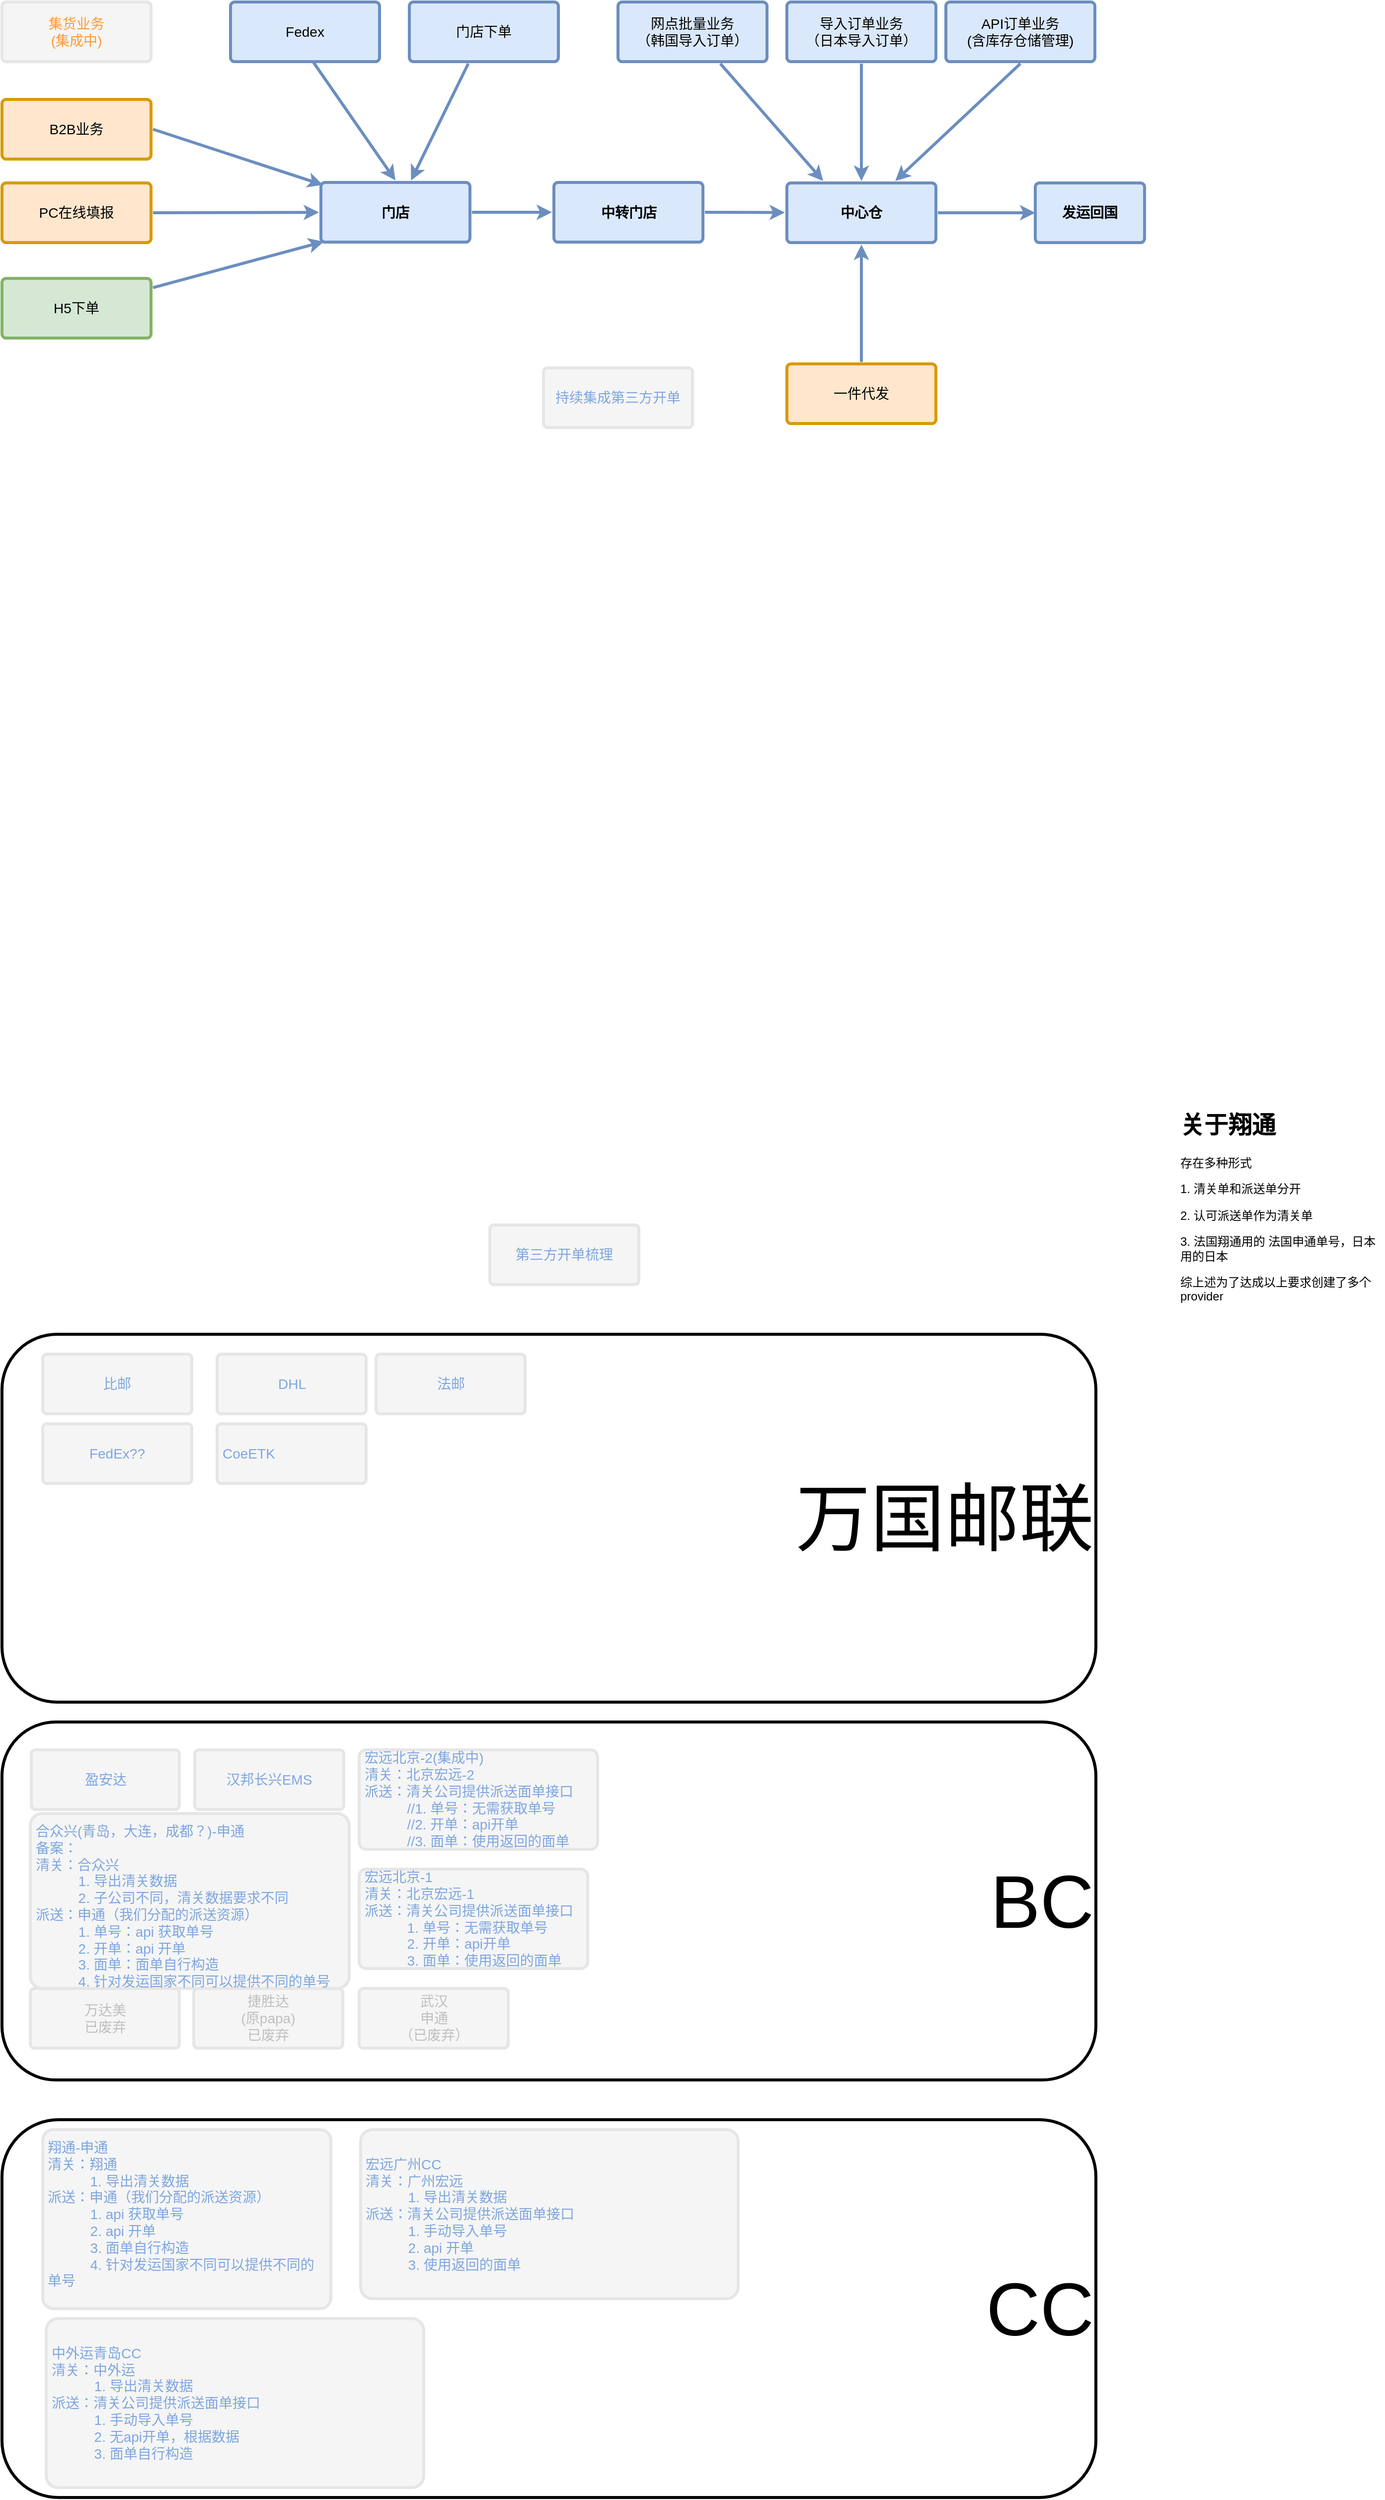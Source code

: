 <mxfile version="12.7.4" type="github">
  <diagram id="6a731a19-8d31-9384-78a2-239565b7b9f0" name="Page-1">
    <mxGraphModel dx="1600" dy="944" grid="1" gridSize="10" guides="1" tooltips="1" connect="1" arrows="1" fold="1" page="1" pageScale="1" pageWidth="1169" pageHeight="827" background="#ffffff" math="0" shadow="0">
      <root>
        <mxCell id="0" />
        <mxCell id="1" parent="0" />
        <mxCell id="1750" value="" style="edgeStyle=none;rounded=1;jumpStyle=none;html=1;shadow=0;labelBackgroundColor=none;startArrow=classic;startFill=1;jettySize=auto;orthogonalLoop=1;strokeColor=#6c8ebf;strokeWidth=3;fontFamily=Helvetica;fontSize=14;fontColor=#FFFFFF;spacing=5;fontStyle=1;fillColor=#dae8fc;endArrow=none;endFill=0;" parent="1" source="1753" target="1756" edge="1">
          <mxGeometry relative="1" as="geometry" />
        </mxCell>
        <mxCell id="1753" value="门店" style="rounded=1;whiteSpace=wrap;html=1;shadow=0;labelBackgroundColor=none;strokeColor=#6c8ebf;strokeWidth=3;fillColor=#dae8fc;fontFamily=Helvetica;fontSize=14;align=center;spacing=5;fontStyle=1;arcSize=7;perimeterSpacing=2;" parent="1" vertex="1">
          <mxGeometry x="330" y="441.5" width="150" height="60" as="geometry" />
        </mxCell>
        <mxCell id="-PJOahiLIvCA7SzMHqrE-1786" value="中转门店" style="rounded=1;whiteSpace=wrap;html=1;shadow=0;labelBackgroundColor=none;strokeColor=#6c8ebf;strokeWidth=3;fillColor=#dae8fc;fontFamily=Helvetica;fontSize=14;align=center;spacing=5;fontStyle=1;arcSize=7;perimeterSpacing=2;" parent="1" vertex="1">
          <mxGeometry x="564.5" y="441.5" width="150" height="60" as="geometry" />
        </mxCell>
        <mxCell id="1754" value="H5下单" style="rounded=1;whiteSpace=wrap;html=1;shadow=0;labelBackgroundColor=none;strokeColor=#82b366;strokeWidth=3;fillColor=#d5e8d4;fontFamily=Helvetica;fontSize=14;align=center;spacing=5;fontStyle=0;arcSize=7;perimeterSpacing=2;" parent="1" vertex="1">
          <mxGeometry x="9" y="538" width="150" height="60" as="geometry" />
        </mxCell>
        <mxCell id="1755" value="PC在线填报" style="rounded=1;whiteSpace=wrap;html=1;shadow=0;labelBackgroundColor=none;strokeColor=#d79b00;strokeWidth=3;fillColor=#ffe6cc;fontFamily=Helvetica;fontSize=14;align=center;spacing=5;fontStyle=0;arcSize=7;perimeterSpacing=2;" parent="1" vertex="1">
          <mxGeometry x="9" y="442" width="150" height="60" as="geometry" />
        </mxCell>
        <mxCell id="1756" value="门店下单" style="rounded=1;whiteSpace=wrap;html=1;shadow=0;labelBackgroundColor=none;strokeColor=#6c8ebf;strokeWidth=3;fillColor=#dae8fc;fontFamily=Helvetica;fontSize=14;align=center;spacing=5;fontStyle=0;arcSize=7;perimeterSpacing=2;" parent="1" vertex="1">
          <mxGeometry x="419" y="260" width="150" height="60" as="geometry" />
        </mxCell>
        <mxCell id="-PJOahiLIvCA7SzMHqrE-1780" value="" style="edgeStyle=none;rounded=1;jumpStyle=none;html=1;shadow=0;labelBackgroundColor=none;startArrow=classic;startFill=1;jettySize=auto;orthogonalLoop=1;strokeColor=#6c8ebf;strokeWidth=3;fontFamily=Helvetica;fontSize=14;fontColor=#FFFFFF;spacing=5;fontStyle=1;fillColor=#dae8fc;endArrow=none;endFill=0;exitX=0.032;exitY=0.961;exitDx=0;exitDy=0;exitPerimeter=0;" parent="1" source="1753" target="1754" edge="1">
          <mxGeometry relative="1" as="geometry">
            <mxPoint x="399" y="620.5" as="sourcePoint" />
            <mxPoint x="399" y="541" as="targetPoint" />
          </mxGeometry>
        </mxCell>
        <mxCell id="-PJOahiLIvCA7SzMHqrE-1781" value="" style="edgeStyle=none;rounded=1;jumpStyle=none;html=1;shadow=0;labelBackgroundColor=none;startArrow=classic;startFill=1;jettySize=auto;orthogonalLoop=1;strokeColor=#6c8ebf;strokeWidth=3;fontFamily=Helvetica;fontSize=14;fontColor=#FFFFFF;spacing=5;fontStyle=1;fillColor=#dae8fc;endArrow=none;endFill=0;entryX=1;entryY=0.5;entryDx=0;entryDy=0;" parent="1" source="1753" target="1755" edge="1">
          <mxGeometry relative="1" as="geometry">
            <mxPoint x="348.164" y="416.5" as="sourcePoint" />
            <mxPoint x="278.836" y="471.5" as="targetPoint" />
          </mxGeometry>
        </mxCell>
        <mxCell id="-PJOahiLIvCA7SzMHqrE-1788" value="" style="edgeStyle=none;rounded=1;jumpStyle=none;html=1;shadow=0;labelBackgroundColor=none;startArrow=classic;startFill=1;jettySize=auto;orthogonalLoop=1;strokeColor=#6c8ebf;strokeWidth=3;fontFamily=Helvetica;fontSize=14;fontColor=#FFFFFF;spacing=5;fontStyle=1;fillColor=#dae8fc;endArrow=none;endFill=0;exitX=0;exitY=0.5;exitDx=0;exitDy=0;entryX=1;entryY=0.5;entryDx=0;entryDy=0;" parent="1" source="-PJOahiLIvCA7SzMHqrE-1786" target="1753" edge="1">
          <mxGeometry relative="1" as="geometry">
            <mxPoint x="590.928" y="518.004" as="sourcePoint" />
            <mxPoint x="439" y="549.193" as="targetPoint" />
          </mxGeometry>
        </mxCell>
        <mxCell id="-PJOahiLIvCA7SzMHqrE-1789" value="" style="edgeStyle=none;rounded=1;jumpStyle=none;html=1;shadow=0;labelBackgroundColor=none;startArrow=classic;startFill=1;jettySize=auto;orthogonalLoop=1;strokeColor=#6c8ebf;strokeWidth=3;fontFamily=Helvetica;fontSize=14;fontColor=#FFFFFF;spacing=5;fontStyle=1;fillColor=#dae8fc;endArrow=none;endFill=0;entryX=1;entryY=0.5;entryDx=0;entryDy=0;" parent="1" source="-PJOahiLIvCA7SzMHqrE-1790" target="-PJOahiLIvCA7SzMHqrE-1786" edge="1">
          <mxGeometry relative="1" as="geometry">
            <mxPoint x="795" y="470.5" as="sourcePoint" />
            <mxPoint x="719" y="470.5" as="targetPoint" />
          </mxGeometry>
        </mxCell>
        <mxCell id="-PJOahiLIvCA7SzMHqrE-1790" value="中心仓" style="rounded=1;whiteSpace=wrap;html=1;shadow=0;labelBackgroundColor=none;strokeColor=#6c8ebf;strokeWidth=3;fillColor=#dae8fc;fontFamily=Helvetica;fontSize=14;align=center;spacing=5;fontStyle=1;arcSize=7;perimeterSpacing=2;" parent="1" vertex="1">
          <mxGeometry x="799" y="442" width="150" height="60" as="geometry" />
        </mxCell>
        <mxCell id="-PJOahiLIvCA7SzMHqrE-1810" value="发运回国" style="rounded=1;whiteSpace=wrap;html=1;shadow=0;labelBackgroundColor=none;strokeColor=#6c8ebf;strokeWidth=3;fillColor=#dae8fc;fontFamily=Helvetica;fontSize=14;align=center;spacing=5;fontStyle=1;arcSize=7;perimeterSpacing=2;" parent="1" vertex="1">
          <mxGeometry x="1049" y="442" width="110" height="60" as="geometry" />
        </mxCell>
        <mxCell id="-PJOahiLIvCA7SzMHqrE-1794" value="" style="edgeStyle=none;rounded=1;jumpStyle=none;html=1;shadow=0;labelBackgroundColor=none;startArrow=classic;startFill=1;jettySize=auto;orthogonalLoop=1;strokeColor=#6c8ebf;strokeWidth=3;fontFamily=Helvetica;fontSize=14;fontColor=#FFFFFF;spacing=5;fontStyle=1;fillColor=#dae8fc;endArrow=none;endFill=0;" parent="1" source="-PJOahiLIvCA7SzMHqrE-1791" edge="1">
          <mxGeometry relative="1" as="geometry">
            <mxPoint x="873" y="722.5" as="sourcePoint" />
            <mxPoint x="873" y="625.5" as="targetPoint" />
          </mxGeometry>
        </mxCell>
        <mxCell id="-PJOahiLIvCA7SzMHqrE-1791" value="一件代发" style="rounded=1;whiteSpace=wrap;html=1;shadow=0;labelBackgroundColor=none;strokeColor=#d79b00;strokeWidth=3;fillColor=#ffe6cc;fontFamily=Helvetica;fontSize=14;align=center;spacing=5;fontStyle=0;arcSize=7;perimeterSpacing=2;" parent="1" vertex="1">
          <mxGeometry x="799" y="624" width="150" height="60" as="geometry" />
        </mxCell>
        <mxCell id="-PJOahiLIvCA7SzMHqrE-1795" value="" style="edgeStyle=none;rounded=1;jumpStyle=none;html=1;shadow=0;labelBackgroundColor=none;startArrow=classic;startFill=1;jettySize=auto;orthogonalLoop=1;strokeColor=#6c8ebf;strokeWidth=3;fontFamily=Helvetica;fontSize=14;fontColor=#FFFFFF;spacing=5;fontStyle=1;fillColor=#dae8fc;endArrow=none;endFill=0;" parent="1" source="-PJOahiLIvCA7SzMHqrE-1790" target="-PJOahiLIvCA7SzMHqrE-1791" edge="1">
          <mxGeometry relative="1" as="geometry">
            <mxPoint x="873.898" y="440" as="sourcePoint" />
            <mxPoint x="873" y="159.5" as="targetPoint" />
          </mxGeometry>
        </mxCell>
        <mxCell id="-PJOahiLIvCA7SzMHqrE-1796" value="" style="edgeStyle=none;rounded=1;jumpStyle=none;html=1;shadow=0;labelBackgroundColor=none;startArrow=classic;startFill=1;jettySize=auto;orthogonalLoop=1;strokeColor=#6c8ebf;strokeWidth=3;fontFamily=Helvetica;fontSize=14;fontColor=#FFFFFF;spacing=5;fontStyle=1;fillColor=#dae8fc;endArrow=none;endFill=0;exitX=0.25;exitY=0;exitDx=0;exitDy=0;" parent="1" source="-PJOahiLIvCA7SzMHqrE-1790" target="-PJOahiLIvCA7SzMHqrE-1797" edge="1">
          <mxGeometry relative="1" as="geometry">
            <mxPoint x="864" y="448" as="sourcePoint" />
          </mxGeometry>
        </mxCell>
        <mxCell id="-PJOahiLIvCA7SzMHqrE-1797" value="网点批量业务&lt;br&gt;（韩国导入订单）" style="rounded=1;whiteSpace=wrap;html=1;shadow=0;labelBackgroundColor=none;strokeColor=#6c8ebf;strokeWidth=3;fillColor=#dae8fc;fontFamily=Helvetica;fontSize=14;align=center;spacing=5;fontStyle=0;arcSize=7;perimeterSpacing=2;" parent="1" vertex="1">
          <mxGeometry x="629" y="260" width="150" height="60" as="geometry" />
        </mxCell>
        <mxCell id="-PJOahiLIvCA7SzMHqrE-1798" value="导入订单业务&lt;br&gt;（日本导入订单）" style="rounded=1;whiteSpace=wrap;html=1;shadow=0;labelBackgroundColor=none;strokeColor=#6c8ebf;strokeWidth=3;fillColor=#dae8fc;fontFamily=Helvetica;fontSize=14;align=center;spacing=5;fontStyle=0;arcSize=7;perimeterSpacing=2;" parent="1" vertex="1">
          <mxGeometry x="799" y="260" width="150" height="60" as="geometry" />
        </mxCell>
        <mxCell id="-PJOahiLIvCA7SzMHqrE-1800" value="" style="edgeStyle=none;rounded=1;jumpStyle=none;html=1;shadow=0;labelBackgroundColor=none;startArrow=classic;startFill=1;jettySize=auto;orthogonalLoop=1;strokeColor=#6c8ebf;strokeWidth=3;fontFamily=Helvetica;fontSize=14;fontColor=#FFFFFF;spacing=5;fontStyle=1;fillColor=#dae8fc;endArrow=none;endFill=0;entryX=0.5;entryY=1;entryDx=0;entryDy=0;exitX=0.5;exitY=0;exitDx=0;exitDy=0;" parent="1" source="-PJOahiLIvCA7SzMHqrE-1790" target="-PJOahiLIvCA7SzMHqrE-1798" edge="1">
          <mxGeometry relative="1" as="geometry">
            <mxPoint x="1029" y="453" as="sourcePoint" />
            <mxPoint x="1029" y="347.5" as="targetPoint" />
          </mxGeometry>
        </mxCell>
        <mxCell id="-PJOahiLIvCA7SzMHqrE-1801" value="B2B业务" style="rounded=1;whiteSpace=wrap;html=1;shadow=0;labelBackgroundColor=none;strokeColor=#d79b00;strokeWidth=3;fillColor=#ffe6cc;fontFamily=Helvetica;fontSize=14;align=center;spacing=5;fontStyle=0;arcSize=7;perimeterSpacing=2;" parent="1" vertex="1">
          <mxGeometry x="9" y="358" width="150" height="60" as="geometry" />
        </mxCell>
        <mxCell id="-PJOahiLIvCA7SzMHqrE-1802" value="" style="edgeStyle=none;rounded=1;jumpStyle=none;html=1;shadow=0;labelBackgroundColor=none;startArrow=classic;startFill=1;jettySize=auto;orthogonalLoop=1;strokeColor=#6c8ebf;strokeWidth=3;fontFamily=Helvetica;fontSize=14;fontColor=#FFFFFF;spacing=5;fontStyle=1;fillColor=#dae8fc;endArrow=none;endFill=0;entryX=1;entryY=0.5;entryDx=0;entryDy=0;exitX=0.026;exitY=0.07;exitDx=0;exitDy=0;exitPerimeter=0;" parent="1" source="1753" target="-PJOahiLIvCA7SzMHqrE-1801" edge="1">
          <mxGeometry relative="1" as="geometry">
            <mxPoint x="336" y="387.658" as="sourcePoint" />
            <mxPoint x="169" y="388" as="targetPoint" />
          </mxGeometry>
        </mxCell>
        <mxCell id="-PJOahiLIvCA7SzMHqrE-1803" value="API订单业务&lt;br&gt;(含库存仓储管理)" style="rounded=1;whiteSpace=wrap;html=1;shadow=0;labelBackgroundColor=none;strokeColor=#6c8ebf;strokeWidth=3;fillColor=#dae8fc;fontFamily=Helvetica;fontSize=14;align=center;spacing=5;fontStyle=0;arcSize=7;perimeterSpacing=2;" parent="1" vertex="1">
          <mxGeometry x="959" y="260" width="150" height="60" as="geometry" />
        </mxCell>
        <mxCell id="-PJOahiLIvCA7SzMHqrE-1805" value="" style="edgeStyle=none;rounded=1;jumpStyle=none;html=1;shadow=0;labelBackgroundColor=none;startArrow=classic;startFill=1;jettySize=auto;orthogonalLoop=1;strokeColor=#6c8ebf;strokeWidth=3;fontFamily=Helvetica;fontSize=14;fontColor=#FFFFFF;spacing=5;fontStyle=1;fillColor=#dae8fc;endArrow=none;endFill=0;entryX=0.5;entryY=1;entryDx=0;entryDy=0;" parent="1" source="-PJOahiLIvCA7SzMHqrE-1790" target="-PJOahiLIvCA7SzMHqrE-1803" edge="1">
          <mxGeometry relative="1" as="geometry">
            <mxPoint x="1058.954" y="441.976" as="sourcePoint" />
            <mxPoint x="1068" y="318" as="targetPoint" />
          </mxGeometry>
        </mxCell>
        <mxCell id="-PJOahiLIvCA7SzMHqrE-1812" value="" style="edgeStyle=none;rounded=1;jumpStyle=none;html=1;shadow=0;labelBackgroundColor=none;startArrow=classic;startFill=1;jettySize=auto;orthogonalLoop=1;strokeColor=#6c8ebf;strokeWidth=3;fontFamily=Helvetica;fontSize=14;fontColor=#FFFFFF;spacing=5;fontStyle=1;fillColor=#dae8fc;endArrow=none;endFill=0;entryX=1;entryY=0.5;entryDx=0;entryDy=0;" parent="1" target="-PJOahiLIvCA7SzMHqrE-1790" edge="1">
          <mxGeometry relative="1" as="geometry">
            <mxPoint x="1049" y="472" as="sourcePoint" />
            <mxPoint x="959" y="471.5" as="targetPoint" />
          </mxGeometry>
        </mxCell>
        <mxCell id="-PJOahiLIvCA7SzMHqrE-1813" value="集货业务&lt;br&gt;(集成中)" style="rounded=1;whiteSpace=wrap;html=1;shadow=0;labelBackgroundColor=none;strokeColor=#E6E6E6;strokeWidth=3;fillColor=#f5f5f5;fontFamily=Helvetica;fontSize=14;align=center;spacing=5;fontStyle=0;arcSize=7;perimeterSpacing=2;fontColor=#FF9933;" parent="1" vertex="1">
          <mxGeometry x="9" y="260" width="150" height="60" as="geometry" />
        </mxCell>
        <mxCell id="uDcFqDSubznKz2dJ2ko3-1756" value="Fedex&lt;br&gt;" style="rounded=1;whiteSpace=wrap;html=1;shadow=0;labelBackgroundColor=none;strokeColor=#6c8ebf;strokeWidth=3;fillColor=#dae8fc;fontFamily=Helvetica;fontSize=14;align=center;spacing=5;fontStyle=0;arcSize=7;perimeterSpacing=2;" parent="1" vertex="1">
          <mxGeometry x="239" y="260" width="150" height="60" as="geometry" />
        </mxCell>
        <mxCell id="uDcFqDSubznKz2dJ2ko3-1757" value="持续集成第三方开单" style="rounded=1;whiteSpace=wrap;html=1;shadow=0;labelBackgroundColor=none;strokeColor=#E6E6E6;strokeWidth=3;fillColor=#f5f5f5;fontFamily=Helvetica;fontSize=14;align=center;spacing=5;fontStyle=0;arcSize=7;perimeterSpacing=2;fontColor=#7EA6E0;" parent="1" vertex="1">
          <mxGeometry x="554" y="628" width="150" height="60" as="geometry" />
        </mxCell>
        <mxCell id="ARBneOINFayrtqCrwLei-1757" value="" style="edgeStyle=none;rounded=1;jumpStyle=none;html=1;shadow=0;labelBackgroundColor=none;startArrow=classic;startFill=1;jettySize=auto;orthogonalLoop=1;strokeColor=#6c8ebf;strokeWidth=3;fontFamily=Helvetica;fontSize=14;fontColor=#FFFFFF;spacing=5;fontStyle=1;fillColor=#dae8fc;endArrow=none;endFill=0;entryX=0.552;entryY=0.969;entryDx=0;entryDy=0;entryPerimeter=0;exitX=0.5;exitY=0;exitDx=0;exitDy=0;" parent="1" source="1753" target="uDcFqDSubznKz2dJ2ko3-1756" edge="1">
          <mxGeometry relative="1" as="geometry">
            <mxPoint x="430.691" y="449.5" as="sourcePoint" />
            <mxPoint x="488.309" y="332" as="targetPoint" />
          </mxGeometry>
        </mxCell>
        <mxCell id="XLPa7UNQsNW_ClfHcTxk-1756" value="第三方开单梳理" style="rounded=1;whiteSpace=wrap;html=1;shadow=0;labelBackgroundColor=none;strokeColor=#E6E6E6;strokeWidth=3;fillColor=#f5f5f5;fontFamily=Helvetica;fontSize=14;align=center;spacing=5;fontStyle=0;arcSize=7;perimeterSpacing=2;fontColor=#7EA6E0;" vertex="1" parent="1">
          <mxGeometry x="500" y="1490" width="150" height="60" as="geometry" />
        </mxCell>
        <mxCell id="XLPa7UNQsNW_ClfHcTxk-1762" value="万国邮联" style="rounded=1;whiteSpace=wrap;html=1;strokeWidth=3;fontSize=75;align=right;" vertex="1" parent="1">
          <mxGeometry x="9" y="1600" width="1101" height="370" as="geometry" />
        </mxCell>
        <mxCell id="XLPa7UNQsNW_ClfHcTxk-1763" value="BC" style="rounded=1;whiteSpace=wrap;html=1;strokeWidth=3;fontSize=75;align=right;" vertex="1" parent="1">
          <mxGeometry x="9" y="1990" width="1101" height="360" as="geometry" />
        </mxCell>
        <mxCell id="XLPa7UNQsNW_ClfHcTxk-1764" value="&lt;div&gt;&lt;span style=&quot;font-size: 75px&quot;&gt;CC&lt;/span&gt;&lt;/div&gt;" style="rounded=1;whiteSpace=wrap;html=1;strokeWidth=3;align=right;" vertex="1" parent="1">
          <mxGeometry x="9" y="2390" width="1101" height="380" as="geometry" />
        </mxCell>
        <mxCell id="XLPa7UNQsNW_ClfHcTxk-1765" value="捷胜达&lt;br&gt;(原papa)&lt;br&gt;已废弃" style="rounded=1;whiteSpace=wrap;html=1;shadow=0;labelBackgroundColor=none;strokeColor=#E6E6E6;strokeWidth=3;fillColor=#f5f5f5;fontFamily=Helvetica;fontSize=14;align=center;spacing=5;fontStyle=0;arcSize=7;perimeterSpacing=2;fontColor=#BFBFBF;" vertex="1" parent="1">
          <mxGeometry x="202" y="2258" width="150" height="60" as="geometry" />
        </mxCell>
        <mxCell id="XLPa7UNQsNW_ClfHcTxk-1766" value="武汉&lt;br&gt;申通&lt;br&gt;（已废弃）" style="rounded=1;whiteSpace=wrap;html=1;shadow=0;labelBackgroundColor=none;strokeColor=#E6E6E6;strokeWidth=3;fillColor=#f5f5f5;fontFamily=Helvetica;fontSize=14;align=center;spacing=5;fontStyle=0;arcSize=7;perimeterSpacing=2;fontColor=#BFBFBF;" vertex="1" parent="1">
          <mxGeometry x="368.5" y="2258" width="150" height="60" as="geometry" />
        </mxCell>
        <mxCell id="XLPa7UNQsNW_ClfHcTxk-1767" value="万达美&lt;br&gt;已废弃" style="rounded=1;whiteSpace=wrap;html=1;shadow=0;labelBackgroundColor=none;strokeColor=#E6E6E6;strokeWidth=3;fillColor=#f5f5f5;fontFamily=Helvetica;fontSize=14;align=center;spacing=5;fontStyle=0;arcSize=7;perimeterSpacing=2;fontColor=#BFBFBF;" vertex="1" parent="1">
          <mxGeometry x="37.5" y="2258" width="150" height="60" as="geometry" />
        </mxCell>
        <mxCell id="XLPa7UNQsNW_ClfHcTxk-1768" value="法邮" style="rounded=1;whiteSpace=wrap;html=1;shadow=0;labelBackgroundColor=none;strokeColor=#E6E6E6;strokeWidth=3;fillColor=#f5f5f5;fontFamily=Helvetica;fontSize=14;align=center;spacing=5;fontStyle=0;arcSize=7;perimeterSpacing=2;fontColor=#7EA6E0;" vertex="1" parent="1">
          <mxGeometry x="385.5" y="1620" width="150" height="60" as="geometry" />
        </mxCell>
        <mxCell id="XLPa7UNQsNW_ClfHcTxk-1769" value="比邮" style="rounded=1;whiteSpace=wrap;html=1;shadow=0;labelBackgroundColor=none;strokeColor=#E6E6E6;strokeWidth=3;fillColor=#f5f5f5;fontFamily=Helvetica;fontSize=14;align=center;spacing=5;fontStyle=0;arcSize=7;perimeterSpacing=2;fontColor=#7EA6E0;" vertex="1" parent="1">
          <mxGeometry x="50" y="1620" width="150" height="60" as="geometry" />
        </mxCell>
        <mxCell id="XLPa7UNQsNW_ClfHcTxk-1770" value="DHL" style="rounded=1;whiteSpace=wrap;html=1;shadow=0;labelBackgroundColor=none;strokeColor=#E6E6E6;strokeWidth=3;fillColor=#f5f5f5;fontFamily=Helvetica;fontSize=14;align=center;spacing=5;fontStyle=0;arcSize=7;perimeterSpacing=2;fontColor=#7EA6E0;" vertex="1" parent="1">
          <mxGeometry x="225.5" y="1620" width="150" height="60" as="geometry" />
        </mxCell>
        <mxCell id="XLPa7UNQsNW_ClfHcTxk-1771" value="FedEx??" style="rounded=1;whiteSpace=wrap;html=1;shadow=0;labelBackgroundColor=none;strokeColor=#E6E6E6;strokeWidth=3;fillColor=#f5f5f5;fontFamily=Helvetica;fontSize=14;align=center;spacing=5;fontStyle=0;arcSize=7;perimeterSpacing=2;fontColor=#7EA6E0;" vertex="1" parent="1">
          <mxGeometry x="50" y="1690" width="150" height="60" as="geometry" />
        </mxCell>
        <mxCell id="XLPa7UNQsNW_ClfHcTxk-1772" value="盈安达" style="rounded=1;whiteSpace=wrap;html=1;shadow=0;labelBackgroundColor=none;strokeColor=#E6E6E6;strokeWidth=3;fillColor=#f5f5f5;fontFamily=Helvetica;fontSize=14;align=center;spacing=5;fontStyle=0;arcSize=7;perimeterSpacing=2;fontColor=#7EA6E0;" vertex="1" parent="1">
          <mxGeometry x="38.5" y="2018" width="149" height="60" as="geometry" />
        </mxCell>
        <mxCell id="XLPa7UNQsNW_ClfHcTxk-1773" value="合众兴(青岛，大连，成都？)-申通&lt;br&gt;备案：&lt;br&gt;清关：合众兴&lt;br&gt;&amp;nbsp; &amp;nbsp; &amp;nbsp; &amp;nbsp; &amp;nbsp; &amp;nbsp;1. 导出清关数据&lt;br&gt;&amp;nbsp; &amp;nbsp; &amp;nbsp; &amp;nbsp; &amp;nbsp; &amp;nbsp;2. 子公司不同，清关数据要求不同&lt;br&gt;派送：申通（我们分配的派送资源）&lt;br&gt;&amp;nbsp; &amp;nbsp; &amp;nbsp; &amp;nbsp; &amp;nbsp; &amp;nbsp;1. 单号：api 获取单号&lt;br&gt;&amp;nbsp; &amp;nbsp; &amp;nbsp; &amp;nbsp; &amp;nbsp; &amp;nbsp;2. 开单：api 开单&lt;br&gt;&amp;nbsp; &amp;nbsp; &amp;nbsp; &amp;nbsp; &amp;nbsp; &amp;nbsp;3. 面单：面单自行构造&lt;br&gt;&amp;nbsp; &amp;nbsp; &amp;nbsp; &amp;nbsp; &amp;nbsp; &amp;nbsp;4. 针对发运国家不同可以提供不同的单号" style="rounded=1;whiteSpace=wrap;html=1;shadow=0;labelBackgroundColor=none;strokeColor=#E6E6E6;strokeWidth=3;fillColor=#f5f5f5;fontFamily=Helvetica;fontSize=14;align=left;spacing=5;fontStyle=0;arcSize=7;perimeterSpacing=2;fontColor=#7EA6E0;verticalAlign=top;" vertex="1" parent="1">
          <mxGeometry x="37.5" y="2082" width="321" height="176" as="geometry" />
        </mxCell>
        <mxCell id="XLPa7UNQsNW_ClfHcTxk-1774" value="汉邦长兴EMS" style="rounded=1;whiteSpace=wrap;html=1;shadow=0;labelBackgroundColor=none;strokeColor=#E6E6E6;strokeWidth=3;fillColor=#f5f5f5;fontFamily=Helvetica;fontSize=14;align=center;spacing=5;fontStyle=0;arcSize=7;perimeterSpacing=2;fontColor=#7EA6E0;" vertex="1" parent="1">
          <mxGeometry x="203" y="2018" width="150" height="60" as="geometry" />
        </mxCell>
        <mxCell id="XLPa7UNQsNW_ClfHcTxk-1775" value="宏远北京-1&lt;br&gt;清关：北京宏远-1&lt;br&gt;派送：清关公司提供派送面单接口&lt;br&gt;&amp;nbsp; &amp;nbsp; &amp;nbsp; &amp;nbsp; &amp;nbsp; &amp;nbsp;1. 单号：无需获取单号&lt;br&gt;&amp;nbsp; &amp;nbsp; &amp;nbsp; &amp;nbsp; &amp;nbsp; &amp;nbsp;2. 开单：api开单&lt;br&gt;&amp;nbsp; &amp;nbsp; &amp;nbsp; &amp;nbsp; &amp;nbsp; &amp;nbsp;3. 面单：使用返回的面单" style="rounded=1;whiteSpace=wrap;html=1;shadow=0;labelBackgroundColor=none;strokeColor=#E6E6E6;strokeWidth=3;fillColor=#f5f5f5;fontFamily=Helvetica;fontSize=14;align=left;spacing=5;fontStyle=0;arcSize=7;perimeterSpacing=2;fontColor=#7EA6E0;" vertex="1" parent="1">
          <mxGeometry x="368.5" y="2138" width="230" height="100" as="geometry" />
        </mxCell>
        <mxCell id="XLPa7UNQsNW_ClfHcTxk-1776" value="宏远北京-2(集成中)&lt;br&gt;清关：北京宏远-2&lt;br&gt;派送：清关公司提供派送面单接口&lt;br&gt;&amp;nbsp; &amp;nbsp; &amp;nbsp; &amp;nbsp; &amp;nbsp; &amp;nbsp;//1. 单号：无需获取单号&lt;br&gt;&amp;nbsp; &amp;nbsp; &amp;nbsp; &amp;nbsp; &amp;nbsp; &amp;nbsp;//2. 开单：api开单&lt;br&gt;&amp;nbsp; &amp;nbsp; &amp;nbsp; &amp;nbsp; &amp;nbsp; &amp;nbsp;//3. 面单：使用返回的面单" style="rounded=1;whiteSpace=wrap;html=1;shadow=0;labelBackgroundColor=none;strokeColor=#E6E6E6;strokeWidth=3;fillColor=#f5f5f5;fontFamily=Helvetica;fontSize=14;align=left;spacing=5;fontStyle=0;arcSize=7;perimeterSpacing=2;fontColor=#7EA6E0;" vertex="1" parent="1">
          <mxGeometry x="368.5" y="2018" width="240" height="100" as="geometry" />
        </mxCell>
        <mxCell id="XLPa7UNQsNW_ClfHcTxk-1778" value="翔通-申通&lt;br&gt;清关：翔通&lt;br&gt;&amp;nbsp; &amp;nbsp; &amp;nbsp; &amp;nbsp; &amp;nbsp; &amp;nbsp;1. 导出清关数据&lt;br&gt;派送：申通（我们分配的派送资源）&lt;br&gt;&amp;nbsp; &amp;nbsp; &amp;nbsp; &amp;nbsp; &amp;nbsp; &amp;nbsp;1. api 获取单号&lt;br&gt;&amp;nbsp; &amp;nbsp; &amp;nbsp; &amp;nbsp; &amp;nbsp; &amp;nbsp;2. api 开单&lt;br&gt;&amp;nbsp; &amp;nbsp; &amp;nbsp; &amp;nbsp; &amp;nbsp; &amp;nbsp;3. 面单自行构造&lt;br&gt;&amp;nbsp; &amp;nbsp; &amp;nbsp; &amp;nbsp; &amp;nbsp; &amp;nbsp;4. 针对发运国家不同可以提供不同的单号" style="rounded=1;whiteSpace=wrap;html=1;shadow=0;labelBackgroundColor=none;strokeColor=#E6E6E6;strokeWidth=3;fillColor=#f5f5f5;fontFamily=Helvetica;fontSize=14;align=left;spacing=5;fontStyle=0;arcSize=6;perimeterSpacing=2;fontColor=#7EA6E0;verticalAlign=top;" vertex="1" parent="1">
          <mxGeometry x="50" y="2400" width="290" height="180" as="geometry" />
        </mxCell>
        <mxCell id="XLPa7UNQsNW_ClfHcTxk-1779" value="宏远广州CC&lt;br&gt;清关：广州宏远&lt;br&gt;&amp;nbsp; &amp;nbsp; &amp;nbsp; &amp;nbsp; &amp;nbsp; &amp;nbsp;1. 导出清关数据&lt;br&gt;派送：清关公司提供派送面单接口&lt;br&gt;&amp;nbsp; &amp;nbsp; &amp;nbsp; &amp;nbsp; &amp;nbsp; &amp;nbsp;1. 手动导入单号&lt;br&gt;&amp;nbsp; &amp;nbsp; &amp;nbsp; &amp;nbsp; &amp;nbsp; &amp;nbsp;2. api 开单&lt;br&gt;&amp;nbsp; &amp;nbsp; &amp;nbsp; &amp;nbsp; &amp;nbsp; &amp;nbsp;3. 使用返回的面单" style="rounded=1;whiteSpace=wrap;html=1;shadow=0;labelBackgroundColor=none;strokeColor=#E6E6E6;strokeWidth=3;fillColor=#f5f5f5;fontFamily=Helvetica;fontSize=14;align=left;spacing=5;fontStyle=0;arcSize=7;perimeterSpacing=2;fontColor=#7EA6E0;" vertex="1" parent="1">
          <mxGeometry x="370" y="2400" width="380" height="170" as="geometry" />
        </mxCell>
        <mxCell id="XLPa7UNQsNW_ClfHcTxk-1780" value="CoeETK&lt;br&gt;" style="rounded=1;whiteSpace=wrap;html=1;shadow=0;labelBackgroundColor=none;strokeColor=#E6E6E6;strokeWidth=3;fillColor=#f5f5f5;fontFamily=Helvetica;fontSize=14;align=left;spacing=5;fontStyle=0;arcSize=7;perimeterSpacing=2;fontColor=#7EA6E0;" vertex="1" parent="1">
          <mxGeometry x="225.5" y="1690" width="150" height="60" as="geometry" />
        </mxCell>
        <mxCell id="XLPa7UNQsNW_ClfHcTxk-1781" value="&lt;h1&gt;关于翔通&lt;/h1&gt;&lt;p&gt;存在多种形式&lt;/p&gt;&lt;p&gt;1. 清关单和派送单分开&lt;/p&gt;&lt;p&gt;2. 认可派送单作为清关单&lt;/p&gt;&lt;p&gt;3. 法国翔通用的 法国申通单号，日本用的日本&lt;/p&gt;&lt;p&gt;&lt;span&gt;综上述为了达成以上要求创建了多个provider&lt;/span&gt;&lt;br&gt;&lt;/p&gt;" style="text;html=1;strokeColor=none;fillColor=none;spacing=5;spacingTop=-20;whiteSpace=wrap;overflow=hidden;rounded=0;" vertex="1" parent="1">
          <mxGeometry x="1190" y="1370" width="210" height="200" as="geometry" />
        </mxCell>
        <mxCell id="XLPa7UNQsNW_ClfHcTxk-1782" value="中外运青岛CC&lt;br&gt;清关：中外运&lt;br&gt;&amp;nbsp; &amp;nbsp; &amp;nbsp; &amp;nbsp; &amp;nbsp; &amp;nbsp;1. 导出清关数据&lt;br&gt;派送：清关公司提供派送面单接口&lt;br&gt;&amp;nbsp; &amp;nbsp; &amp;nbsp; &amp;nbsp; &amp;nbsp; &amp;nbsp;1. 手动导入单号&lt;br&gt;&amp;nbsp; &amp;nbsp; &amp;nbsp; &amp;nbsp; &amp;nbsp; &amp;nbsp;2. 无api开单，根据数据&lt;br&gt;&amp;nbsp; &amp;nbsp; &amp;nbsp; &amp;nbsp; &amp;nbsp; &amp;nbsp;3. 面单自行构造" style="rounded=1;whiteSpace=wrap;html=1;shadow=0;labelBackgroundColor=none;strokeColor=#E6E6E6;strokeWidth=3;fillColor=#f5f5f5;fontFamily=Helvetica;fontSize=14;align=left;spacing=5;fontStyle=0;arcSize=7;perimeterSpacing=2;fontColor=#7EA6E0;" vertex="1" parent="1">
          <mxGeometry x="53.5" y="2590" width="380" height="170" as="geometry" />
        </mxCell>
      </root>
    </mxGraphModel>
  </diagram>
</mxfile>
